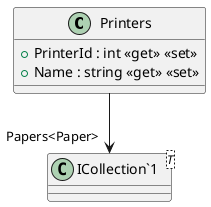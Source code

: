 @startuml
class Printers {
    + PrinterId : int <<get>> <<set>>
    + Name : string <<get>> <<set>>
}
class "ICollection`1"<T> {
}
Printers --> "Papers<Paper>" "ICollection`1"
@enduml
